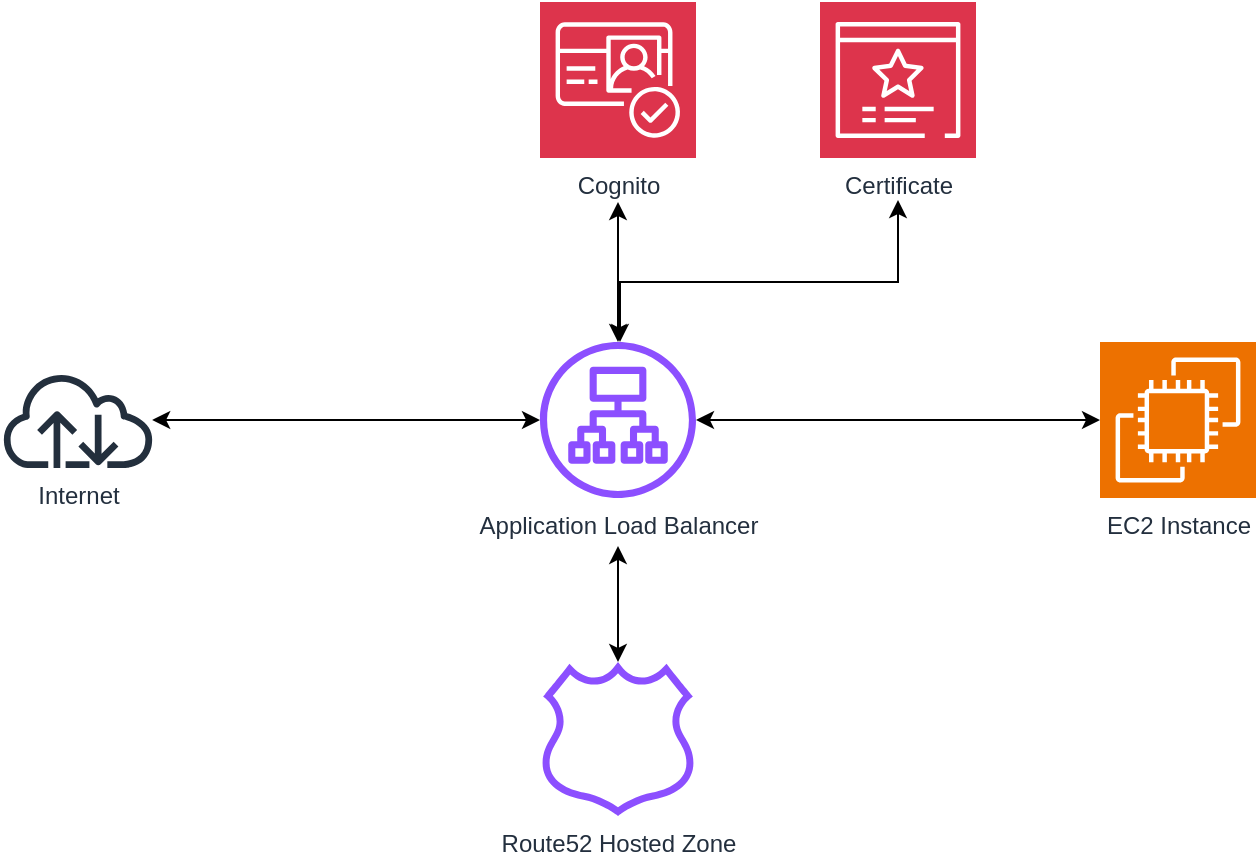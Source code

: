 <mxfile version="24.8.6">
  <diagram name="Page-1" id="5diEfbe3LB-t97DFPlUv">
    <mxGraphModel dx="1307" dy="914" grid="1" gridSize="10" guides="1" tooltips="1" connect="1" arrows="1" fold="1" page="1" pageScale="1" pageWidth="850" pageHeight="1100" math="0" shadow="0">
      <root>
        <mxCell id="0" />
        <mxCell id="1" parent="0" />
        <mxCell id="_KU1sS5fwaPLzALMsVuv-1" value="Route52 Hosted Zone" style="sketch=0;outlineConnect=0;fontColor=#232F3E;gradientColor=none;fillColor=#8C4FFF;strokeColor=none;dashed=0;verticalLabelPosition=bottom;verticalAlign=top;align=center;html=1;fontSize=12;fontStyle=0;aspect=fixed;pointerEvents=1;shape=mxgraph.aws4.hosted_zone;" vertex="1" parent="1">
          <mxGeometry x="320" y="470" width="78" height="77" as="geometry" />
        </mxCell>
        <mxCell id="_KU1sS5fwaPLzALMsVuv-2" value="&lt;div&gt;EC2 Instance&lt;/div&gt;" style="sketch=0;points=[[0,0,0],[0.25,0,0],[0.5,0,0],[0.75,0,0],[1,0,0],[0,1,0],[0.25,1,0],[0.5,1,0],[0.75,1,0],[1,1,0],[0,0.25,0],[0,0.5,0],[0,0.75,0],[1,0.25,0],[1,0.5,0],[1,0.75,0]];outlineConnect=0;fontColor=#232F3E;fillColor=#ED7100;strokeColor=#ffffff;dashed=0;verticalLabelPosition=bottom;verticalAlign=top;align=center;html=1;fontSize=12;fontStyle=0;aspect=fixed;shape=mxgraph.aws4.resourceIcon;resIcon=mxgraph.aws4.ec2;" vertex="1" parent="1">
          <mxGeometry x="600" y="310" width="78" height="78" as="geometry" />
        </mxCell>
        <mxCell id="_KU1sS5fwaPLzALMsVuv-3" value="Application Load Balancer" style="sketch=0;outlineConnect=0;fontColor=#232F3E;gradientColor=none;fillColor=#8C4FFF;strokeColor=none;dashed=0;verticalLabelPosition=bottom;verticalAlign=top;align=center;html=1;fontSize=12;fontStyle=0;aspect=fixed;pointerEvents=1;shape=mxgraph.aws4.application_load_balancer;points=[[0.5,1,0,0,24]];" vertex="1" parent="1">
          <mxGeometry x="320" y="310" width="78" height="78" as="geometry" />
        </mxCell>
        <mxCell id="_KU1sS5fwaPLzALMsVuv-4" value="Cognito" style="sketch=0;points=[[0,0,0,0,0],[0,0.25,0,0,0],[0,0.5,0,0,0],[0,0.75,0,0,0],[0,1,0,0,0],[0.25,0,0,0,0],[0.25,1,0,0,0],[0.5,0,0,0,0],[0.5,1,0,0,22],[0.75,0,0,0,0],[0.75,1,0,0,0],[1,0,0,0,0],[1,0.25,0,0,0],[1,0.5,0,0,0],[1,0.75,0,0,0],[1,1,0,0,0]];outlineConnect=0;fontColor=#232F3E;fillColor=#DD344C;strokeColor=#ffffff;dashed=0;verticalLabelPosition=bottom;verticalAlign=top;align=center;html=1;fontSize=12;fontStyle=0;aspect=fixed;shape=mxgraph.aws4.resourceIcon;resIcon=mxgraph.aws4.cognito;" vertex="1" parent="1">
          <mxGeometry x="320" y="140" width="78" height="78" as="geometry" />
        </mxCell>
        <mxCell id="_KU1sS5fwaPLzALMsVuv-5" value="Certificate" style="sketch=0;points=[[0,0,0,0,0],[0,0.25,0,0,0],[0,0.5,0,0,0],[0,0.75,0,0,0],[0,1,0,0,0],[0.25,0,0,0,0],[0.25,1,0,0,0],[0.5,0,0,0,0],[0.5,1,0,0,21],[0.75,0,0,0,0],[0.75,1,0,0,0],[1,0,0,0,0],[1,0.25,0,0,0],[1,0.5,0,0,0],[1,0.75,0,0,0],[1,1,0,0,0]];outlineConnect=0;fontColor=#232F3E;fillColor=#DD344C;strokeColor=#ffffff;dashed=0;verticalLabelPosition=bottom;verticalAlign=top;align=center;html=1;fontSize=12;fontStyle=0;aspect=fixed;shape=mxgraph.aws4.resourceIcon;resIcon=mxgraph.aws4.certificate_manager_3;" vertex="1" parent="1">
          <mxGeometry x="460" y="140" width="78" height="78" as="geometry" />
        </mxCell>
        <mxCell id="_KU1sS5fwaPLzALMsVuv-7" value="" style="endArrow=classic;startArrow=classic;html=1;rounded=0;entryX=0;entryY=0.5;entryDx=0;entryDy=0;entryPerimeter=0;" edge="1" parent="1" source="_KU1sS5fwaPLzALMsVuv-3" target="_KU1sS5fwaPLzALMsVuv-2">
          <mxGeometry width="50" height="50" relative="1" as="geometry">
            <mxPoint x="400" y="500" as="sourcePoint" />
            <mxPoint x="450" y="450" as="targetPoint" />
          </mxGeometry>
        </mxCell>
        <mxCell id="_KU1sS5fwaPLzALMsVuv-8" value="" style="endArrow=classic;startArrow=classic;html=1;rounded=0;exitX=0.5;exitY=1;exitDx=0;exitDy=22;exitPerimeter=0;" edge="1" parent="1" source="_KU1sS5fwaPLzALMsVuv-4" target="_KU1sS5fwaPLzALMsVuv-3">
          <mxGeometry width="50" height="50" relative="1" as="geometry">
            <mxPoint x="270" y="490" as="sourcePoint" />
            <mxPoint x="361" y="722" as="targetPoint" />
          </mxGeometry>
        </mxCell>
        <mxCell id="_KU1sS5fwaPLzALMsVuv-9" value="" style="endArrow=classic;startArrow=classic;html=1;rounded=0;entryX=0.5;entryY=1;entryDx=0;entryDy=24;entryPerimeter=0;" edge="1" parent="1" source="_KU1sS5fwaPLzALMsVuv-1" target="_KU1sS5fwaPLzALMsVuv-3">
          <mxGeometry width="50" height="50" relative="1" as="geometry">
            <mxPoint x="400" y="500" as="sourcePoint" />
            <mxPoint x="410" y="450" as="targetPoint" />
          </mxGeometry>
        </mxCell>
        <mxCell id="_KU1sS5fwaPLzALMsVuv-10" value="" style="endArrow=classic;startArrow=classic;html=1;rounded=0;entryX=0.5;entryY=1;entryDx=0;entryDy=21;entryPerimeter=0;edgeStyle=orthogonalEdgeStyle;" edge="1" parent="1" source="_KU1sS5fwaPLzALMsVuv-3" target="_KU1sS5fwaPLzALMsVuv-5">
          <mxGeometry width="50" height="50" relative="1" as="geometry">
            <mxPoint x="400" y="500" as="sourcePoint" />
            <mxPoint x="500" y="460" as="targetPoint" />
            <Array as="points">
              <mxPoint x="360" y="280" />
              <mxPoint x="499" y="280" />
            </Array>
          </mxGeometry>
        </mxCell>
        <mxCell id="_KU1sS5fwaPLzALMsVuv-11" value="Internet" style="sketch=0;outlineConnect=0;fontColor=#232F3E;gradientColor=none;fillColor=#232F3D;strokeColor=none;dashed=0;verticalLabelPosition=bottom;verticalAlign=top;align=center;html=1;fontSize=12;fontStyle=0;aspect=fixed;pointerEvents=1;shape=mxgraph.aws4.internet;" vertex="1" parent="1">
          <mxGeometry x="50" y="325" width="78" height="48" as="geometry" />
        </mxCell>
        <mxCell id="_KU1sS5fwaPLzALMsVuv-12" value="" style="endArrow=classic;startArrow=classic;html=1;rounded=0;" edge="1" parent="1" source="_KU1sS5fwaPLzALMsVuv-3" target="_KU1sS5fwaPLzALMsVuv-11">
          <mxGeometry width="50" height="50" relative="1" as="geometry">
            <mxPoint x="400" y="500" as="sourcePoint" />
            <mxPoint x="450" y="450" as="targetPoint" />
          </mxGeometry>
        </mxCell>
      </root>
    </mxGraphModel>
  </diagram>
</mxfile>

